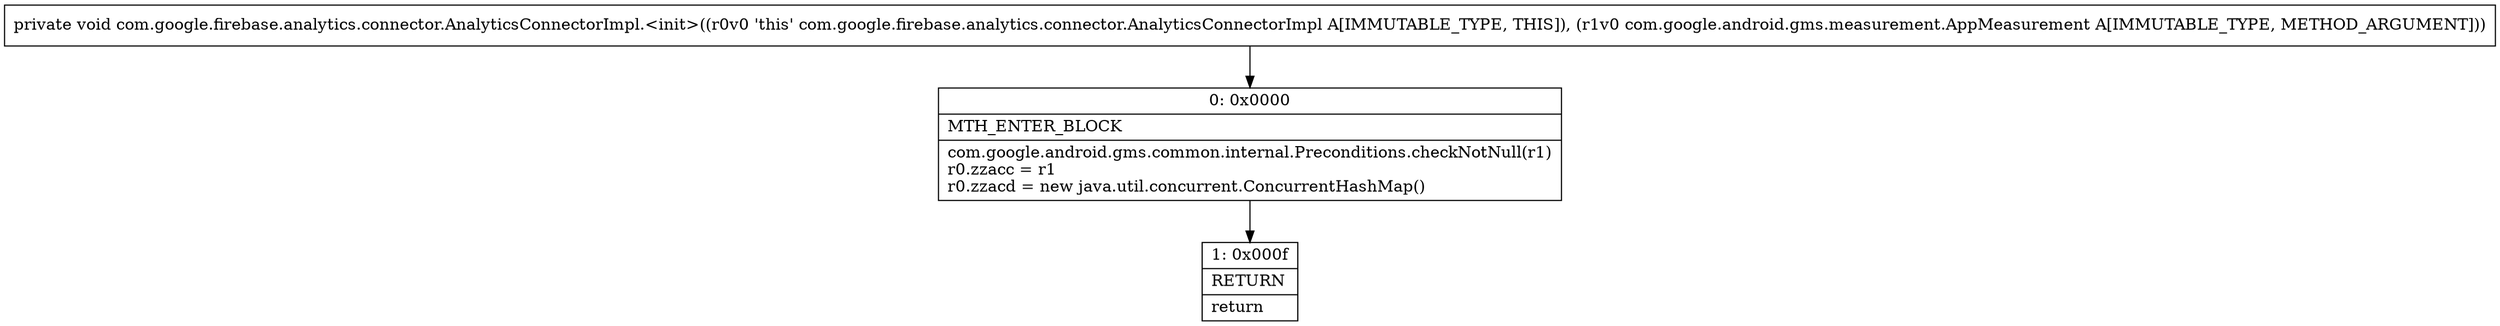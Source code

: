 digraph "CFG forcom.google.firebase.analytics.connector.AnalyticsConnectorImpl.\<init\>(Lcom\/google\/android\/gms\/measurement\/AppMeasurement;)V" {
Node_0 [shape=record,label="{0\:\ 0x0000|MTH_ENTER_BLOCK\l|com.google.android.gms.common.internal.Preconditions.checkNotNull(r1)\lr0.zzacc = r1\lr0.zzacd = new java.util.concurrent.ConcurrentHashMap()\l}"];
Node_1 [shape=record,label="{1\:\ 0x000f|RETURN\l|return\l}"];
MethodNode[shape=record,label="{private void com.google.firebase.analytics.connector.AnalyticsConnectorImpl.\<init\>((r0v0 'this' com.google.firebase.analytics.connector.AnalyticsConnectorImpl A[IMMUTABLE_TYPE, THIS]), (r1v0 com.google.android.gms.measurement.AppMeasurement A[IMMUTABLE_TYPE, METHOD_ARGUMENT])) }"];
MethodNode -> Node_0;
Node_0 -> Node_1;
}

